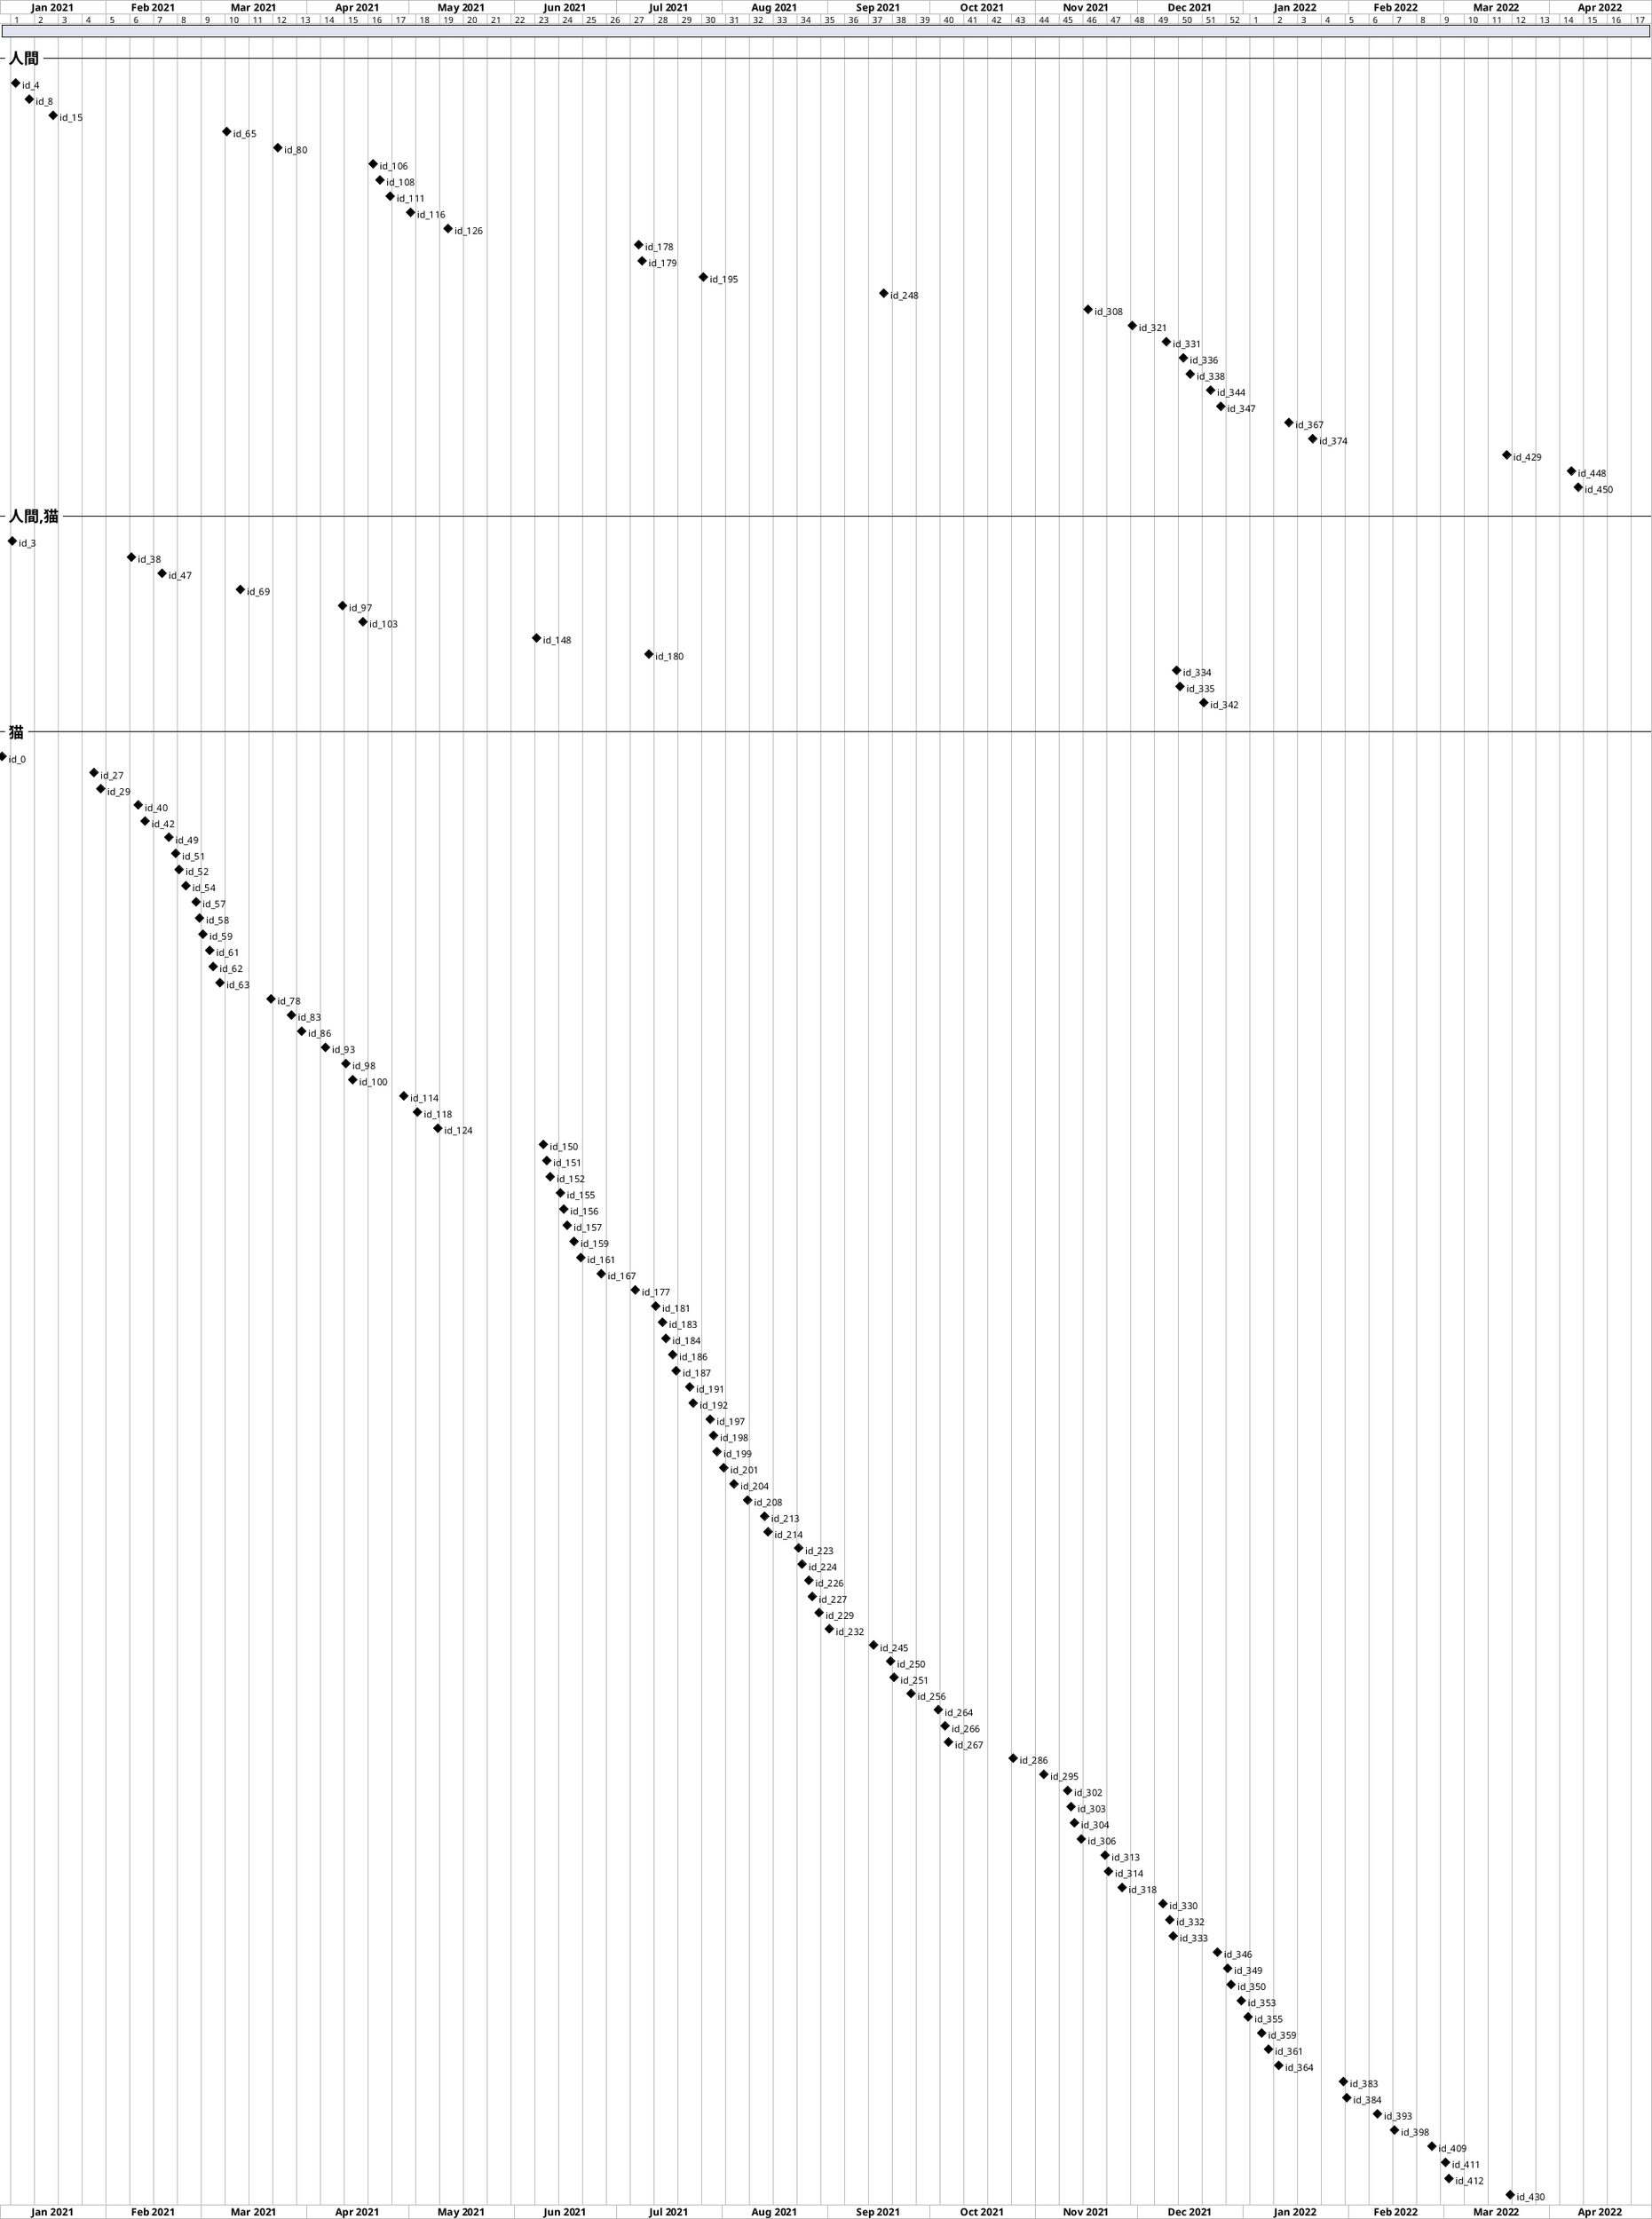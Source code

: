 @startgantt
Project starts 2021-1-01
[ ] starts 2021-1-01 and ends 2022-4-30
printscale weekly
-- <size:18><b>人間</b></size> --
[id_4] happens 2021-01-05
[id_8] happens 2021-01-09
[id_15] happens 2021-01-16
[id_65] happens 2021-03-08
[id_80] happens 2021-03-23
[id_106] happens 2021-04-20
[id_108] happens 2021-04-22
[id_111] happens 2021-04-25
[id_116] happens 2021-05-01
[id_126] happens 2021-05-12
[id_178] happens 2021-07-07
[id_179] happens 2021-07-08
[id_195] happens 2021-07-26
[id_248] happens 2021-09-17
[id_308] happens 2021-11-16
[id_321] happens 2021-11-29
[id_331] happens 2021-12-09
[id_336] happens 2021-12-14
[id_338] happens 2021-12-16
[id_344] happens 2021-12-22
[id_347] happens 2021-12-25
[id_367] happens 2022-01-14
[id_374] happens 2022-01-21
[id_429] happens 2022-03-19
[id_448] happens 2022-04-07
[id_450] happens 2022-04-09
-- <size:18><b>人間,猫</b></size> --
[id_3] happens 2021-01-04
[id_38] happens 2021-02-08
[id_47] happens 2021-02-17
[id_69] happens 2021-03-12
[id_97] happens 2021-04-11
[id_103] happens 2021-04-17
[id_148] happens 2021-06-07
[id_180] happens 2021-07-10
[id_334] happens 2021-12-12
[id_335] happens 2021-12-13
[id_342] happens 2021-12-20
-- <size:18><b>猫</b></size> --
[id_0] happens 2021-01-01
[id_27] happens 2021-01-28
[id_29] happens 2021-01-30
[id_40] happens 2021-02-10
[id_42] happens 2021-02-12
[id_49] happens 2021-02-19
[id_51] happens 2021-02-21
[id_52] happens 2021-02-22
[id_54] happens 2021-02-24
[id_57] happens 2021-02-27
[id_58] happens 2021-02-28
[id_59] happens 2021-03-01
[id_61] happens 2021-03-03
[id_62] happens 2021-03-04
[id_63] happens 2021-03-06
[id_78] happens 2021-03-21
[id_83] happens 2021-03-27
[id_86] happens 2021-03-30
[id_93] happens 2021-04-06
[id_98] happens 2021-04-12
[id_100] happens 2021-04-14
[id_114] happens 2021-04-29
[id_118] happens 2021-05-03
[id_124] happens 2021-05-09
[id_150] happens 2021-06-09
[id_151] happens 2021-06-10
[id_152] happens 2021-06-11
[id_155] happens 2021-06-14
[id_156] happens 2021-06-15
[id_157] happens 2021-06-16
[id_159] happens 2021-06-18
[id_161] happens 2021-06-20
[id_167] happens 2021-06-26
[id_177] happens 2021-07-06
[id_181] happens 2021-07-12
[id_183] happens 2021-07-14
[id_184] happens 2021-07-15
[id_186] happens 2021-07-17
[id_187] happens 2021-07-18
[id_191] happens 2021-07-22
[id_192] happens 2021-07-23
[id_197] happens 2021-07-28
[id_198] happens 2021-07-29
[id_199] happens 2021-07-30
[id_201] happens 2021-08-01
[id_204] happens 2021-08-04
[id_208] happens 2021-08-08
[id_213] happens 2021-08-13
[id_214] happens 2021-08-14
[id_223] happens 2021-08-23
[id_224] happens 2021-08-24
[id_226] happens 2021-08-26
[id_227] happens 2021-08-27
[id_229] happens 2021-08-29
[id_232] happens 2021-09-01
[id_245] happens 2021-09-14
[id_250] happens 2021-09-19
[id_251] happens 2021-09-20
[id_256] happens 2021-09-25
[id_264] happens 2021-10-03
[id_266] happens 2021-10-05
[id_267] happens 2021-10-06
[id_286] happens 2021-10-25
[id_295] happens 2021-11-03
[id_302] happens 2021-11-10
[id_303] happens 2021-11-11
[id_304] happens 2021-11-12
[id_306] happens 2021-11-14
[id_313] happens 2021-11-21
[id_314] happens 2021-11-22
[id_318] happens 2021-11-26
[id_330] happens 2021-12-08
[id_332] happens 2021-12-10
[id_333] happens 2021-12-11
[id_346] happens 2021-12-24
[id_349] happens 2021-12-27
[id_350] happens 2021-12-28
[id_353] happens 2021-12-31
[id_355] happens 2022-01-02
[id_359] happens 2022-01-06
[id_361] happens 2022-01-08
[id_364] happens 2022-01-11
[id_383] happens 2022-01-30
[id_384] happens 2022-01-31
[id_393] happens 2022-02-09
[id_398] happens 2022-02-14
[id_409] happens 2022-02-25
[id_411] happens 2022-03-01
[id_412] happens 2022-03-02
[id_430] happens 2022-03-20
@endgantt